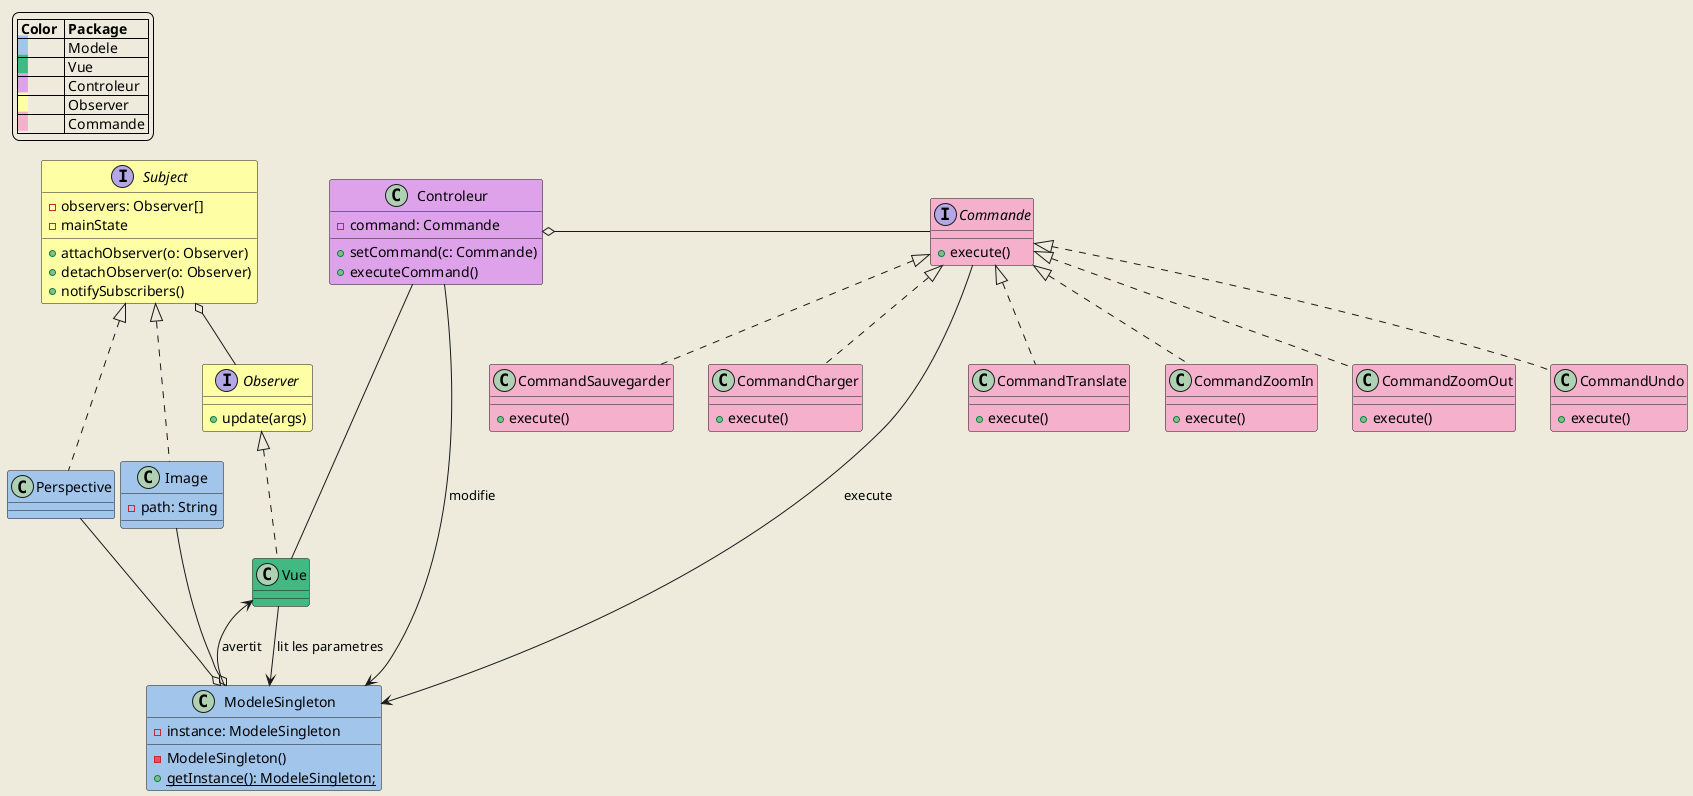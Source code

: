 @startuml


skinparam backgroundColor #EEEBDC

legend top left
 |= Color  |= Package |
 |<back:#a2c5eb>   </back>| Modele |
 |<back:#42b883>   </back>| Vue |
 |<back:#dea2eb>   </back>| Controleur |
 |<back:#FEFFA5>   </back>| Observer |
 |<back:#F5B0CB>   </back>| Commande |
 endlegend




    '----------OBSERVER--------------'
    interface Observer #FEFFA5{
        +update(args)
    }

    interface Subject #FEFFA5{
        -observers: Observer[]
        -mainState

        +attachObserver(o: Observer)
        +detachObserver(o: Observer)
        +notifySubscribers()

    }
    '-----------OBSERVER--------------'



    '-----------COMMAND--------------'
    interface Commande #F5B0CB {
        +execute()
    }

    class CommandTranslate #F5B0CB implements Commande{
        +execute()
   
    }

    class CommandZoomIn #F5B0CB implements Commande{
        +execute()
   
    }

    class CommandZoomOut #F5B0CB implements Commande{
        +execute()
   
    }

    class CommandUndo #F5B0CB implements Commande{
        +execute()
    }
    
    class CommandSauvegarder #F5B0CB implements Commande{
        +execute()
    }

    class CommandCharger #F5B0CB implements Commande{
        +execute()
    }
    
    '-----------COMMAND--------------'



    class ModeleSingleton #a2c5eb {
        -instance: ModeleSingleton

        -ModeleSingleton()
        + {static} getInstance(): ModeleSingleton;
    }

    class Perspective #a2c5eb implements Subject{

    }

    class Image #a2c5eb implements Subject{

        -path: String
    }

    class Controleur #dea2eb{

        -command: Commande
        +setCommand(c: Commande)
        +executeCommand()


    }

    class Vue #42b883 implements Observer {}




    Subject o-- Observer

    ModeleSingleton o-u- Perspective
    ModeleSingleton o-u- Image

    ModeleSingleton <-- Controleur: modifie
    Vue -up- Controleur

    Vue <-- ModeleSingleton: avertit
    Vue --> ModeleSingleton: lit les parametres


    Commande -l-o Controleur 

    Commande ----> ModeleSingleton : execute

@enduml

Command = Invoker
Perspective = Panel

Chaque panneau va chercher du modele 
les informations de sa perspective respective

L'image implémente Subject car durant lexecution
lutilisateur doit pouvoir changer l'image quand qu'il veut

Perspective implémente Subject pour actualiser le tout lors 
des Commandes 